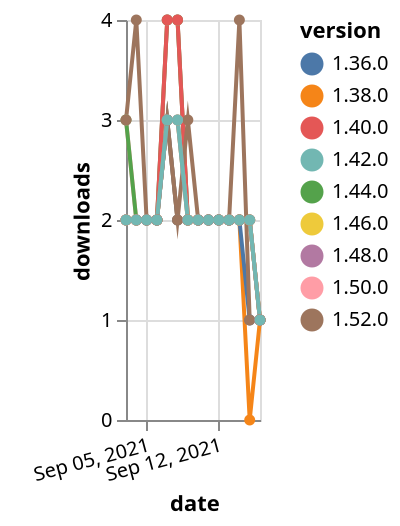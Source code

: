 {"$schema": "https://vega.github.io/schema/vega-lite/v5.json", "description": "A simple bar chart with embedded data.", "data": {"values": [{"date": "2021-09-03", "total": 719, "delta": 3, "version": "1.50.0"}, {"date": "2021-09-04", "total": 721, "delta": 2, "version": "1.50.0"}, {"date": "2021-09-05", "total": 723, "delta": 2, "version": "1.50.0"}, {"date": "2021-09-06", "total": 725, "delta": 2, "version": "1.50.0"}, {"date": "2021-09-07", "total": 729, "delta": 4, "version": "1.50.0"}, {"date": "2021-09-08", "total": 733, "delta": 4, "version": "1.50.0"}, {"date": "2021-09-09", "total": 735, "delta": 2, "version": "1.50.0"}, {"date": "2021-09-10", "total": 737, "delta": 2, "version": "1.50.0"}, {"date": "2021-09-11", "total": 739, "delta": 2, "version": "1.50.0"}, {"date": "2021-09-12", "total": 741, "delta": 2, "version": "1.50.0"}, {"date": "2021-09-13", "total": 743, "delta": 2, "version": "1.50.0"}, {"date": "2021-09-14", "total": 745, "delta": 2, "version": "1.50.0"}, {"date": "2021-09-15", "total": 747, "delta": 2, "version": "1.50.0"}, {"date": "2021-09-16", "total": 748, "delta": 1, "version": "1.50.0"}, {"date": "2021-09-03", "total": 1953, "delta": 3, "version": "1.44.0"}, {"date": "2021-09-04", "total": 1955, "delta": 2, "version": "1.44.0"}, {"date": "2021-09-05", "total": 1957, "delta": 2, "version": "1.44.0"}, {"date": "2021-09-06", "total": 1959, "delta": 2, "version": "1.44.0"}, {"date": "2021-09-07", "total": 1963, "delta": 4, "version": "1.44.0"}, {"date": "2021-09-08", "total": 1967, "delta": 4, "version": "1.44.0"}, {"date": "2021-09-09", "total": 1969, "delta": 2, "version": "1.44.0"}, {"date": "2021-09-10", "total": 1971, "delta": 2, "version": "1.44.0"}, {"date": "2021-09-11", "total": 1973, "delta": 2, "version": "1.44.0"}, {"date": "2021-09-12", "total": 1975, "delta": 2, "version": "1.44.0"}, {"date": "2021-09-13", "total": 1977, "delta": 2, "version": "1.44.0"}, {"date": "2021-09-14", "total": 1979, "delta": 2, "version": "1.44.0"}, {"date": "2021-09-15", "total": 1981, "delta": 2, "version": "1.44.0"}, {"date": "2021-09-16", "total": 1982, "delta": 1, "version": "1.44.0"}, {"date": "2021-09-03", "total": 2659, "delta": 2, "version": "1.38.0"}, {"date": "2021-09-04", "total": 2661, "delta": 2, "version": "1.38.0"}, {"date": "2021-09-05", "total": 2663, "delta": 2, "version": "1.38.0"}, {"date": "2021-09-06", "total": 2665, "delta": 2, "version": "1.38.0"}, {"date": "2021-09-07", "total": 2668, "delta": 3, "version": "1.38.0"}, {"date": "2021-09-08", "total": 2670, "delta": 2, "version": "1.38.0"}, {"date": "2021-09-09", "total": 2672, "delta": 2, "version": "1.38.0"}, {"date": "2021-09-10", "total": 2674, "delta": 2, "version": "1.38.0"}, {"date": "2021-09-11", "total": 2676, "delta": 2, "version": "1.38.0"}, {"date": "2021-09-12", "total": 2678, "delta": 2, "version": "1.38.0"}, {"date": "2021-09-13", "total": 2680, "delta": 2, "version": "1.38.0"}, {"date": "2021-09-14", "total": 2682, "delta": 2, "version": "1.38.0"}, {"date": "2021-09-15", "total": 2682, "delta": 0, "version": "1.38.0"}, {"date": "2021-09-16", "total": 2683, "delta": 1, "version": "1.38.0"}, {"date": "2021-09-03", "total": 2653, "delta": 2, "version": "1.36.0"}, {"date": "2021-09-04", "total": 2655, "delta": 2, "version": "1.36.0"}, {"date": "2021-09-05", "total": 2657, "delta": 2, "version": "1.36.0"}, {"date": "2021-09-06", "total": 2659, "delta": 2, "version": "1.36.0"}, {"date": "2021-09-07", "total": 2662, "delta": 3, "version": "1.36.0"}, {"date": "2021-09-08", "total": 2664, "delta": 2, "version": "1.36.0"}, {"date": "2021-09-09", "total": 2666, "delta": 2, "version": "1.36.0"}, {"date": "2021-09-10", "total": 2668, "delta": 2, "version": "1.36.0"}, {"date": "2021-09-11", "total": 2670, "delta": 2, "version": "1.36.0"}, {"date": "2021-09-12", "total": 2672, "delta": 2, "version": "1.36.0"}, {"date": "2021-09-13", "total": 2674, "delta": 2, "version": "1.36.0"}, {"date": "2021-09-14", "total": 2676, "delta": 2, "version": "1.36.0"}, {"date": "2021-09-15", "total": 2677, "delta": 1, "version": "1.36.0"}, {"date": "2021-09-16", "total": 2678, "delta": 1, "version": "1.36.0"}, {"date": "2021-09-03", "total": 2523, "delta": 2, "version": "1.40.0"}, {"date": "2021-09-04", "total": 2525, "delta": 2, "version": "1.40.0"}, {"date": "2021-09-05", "total": 2527, "delta": 2, "version": "1.40.0"}, {"date": "2021-09-06", "total": 2529, "delta": 2, "version": "1.40.0"}, {"date": "2021-09-07", "total": 2533, "delta": 4, "version": "1.40.0"}, {"date": "2021-09-08", "total": 2537, "delta": 4, "version": "1.40.0"}, {"date": "2021-09-09", "total": 2539, "delta": 2, "version": "1.40.0"}, {"date": "2021-09-10", "total": 2541, "delta": 2, "version": "1.40.0"}, {"date": "2021-09-11", "total": 2543, "delta": 2, "version": "1.40.0"}, {"date": "2021-09-12", "total": 2545, "delta": 2, "version": "1.40.0"}, {"date": "2021-09-13", "total": 2547, "delta": 2, "version": "1.40.0"}, {"date": "2021-09-14", "total": 2549, "delta": 2, "version": "1.40.0"}, {"date": "2021-09-15", "total": 2551, "delta": 2, "version": "1.40.0"}, {"date": "2021-09-16", "total": 2552, "delta": 1, "version": "1.40.0"}, {"date": "2021-09-03", "total": 1475, "delta": 2, "version": "1.46.0"}, {"date": "2021-09-04", "total": 1477, "delta": 2, "version": "1.46.0"}, {"date": "2021-09-05", "total": 1479, "delta": 2, "version": "1.46.0"}, {"date": "2021-09-06", "total": 1481, "delta": 2, "version": "1.46.0"}, {"date": "2021-09-07", "total": 1484, "delta": 3, "version": "1.46.0"}, {"date": "2021-09-08", "total": 1487, "delta": 3, "version": "1.46.0"}, {"date": "2021-09-09", "total": 1489, "delta": 2, "version": "1.46.0"}, {"date": "2021-09-10", "total": 1491, "delta": 2, "version": "1.46.0"}, {"date": "2021-09-11", "total": 1493, "delta": 2, "version": "1.46.0"}, {"date": "2021-09-12", "total": 1495, "delta": 2, "version": "1.46.0"}, {"date": "2021-09-13", "total": 1497, "delta": 2, "version": "1.46.0"}, {"date": "2021-09-14", "total": 1499, "delta": 2, "version": "1.46.0"}, {"date": "2021-09-15", "total": 1501, "delta": 2, "version": "1.46.0"}, {"date": "2021-09-16", "total": 1502, "delta": 1, "version": "1.46.0"}, {"date": "2021-09-03", "total": 233, "delta": 3, "version": "1.52.0"}, {"date": "2021-09-04", "total": 237, "delta": 4, "version": "1.52.0"}, {"date": "2021-09-05", "total": 239, "delta": 2, "version": "1.52.0"}, {"date": "2021-09-06", "total": 241, "delta": 2, "version": "1.52.0"}, {"date": "2021-09-07", "total": 244, "delta": 3, "version": "1.52.0"}, {"date": "2021-09-08", "total": 246, "delta": 2, "version": "1.52.0"}, {"date": "2021-09-09", "total": 249, "delta": 3, "version": "1.52.0"}, {"date": "2021-09-10", "total": 251, "delta": 2, "version": "1.52.0"}, {"date": "2021-09-11", "total": 253, "delta": 2, "version": "1.52.0"}, {"date": "2021-09-12", "total": 255, "delta": 2, "version": "1.52.0"}, {"date": "2021-09-13", "total": 257, "delta": 2, "version": "1.52.0"}, {"date": "2021-09-14", "total": 261, "delta": 4, "version": "1.52.0"}, {"date": "2021-09-15", "total": 262, "delta": 1, "version": "1.52.0"}, {"date": "2021-09-16", "total": 263, "delta": 1, "version": "1.52.0"}, {"date": "2021-09-03", "total": 1012, "delta": 2, "version": "1.48.0"}, {"date": "2021-09-04", "total": 1014, "delta": 2, "version": "1.48.0"}, {"date": "2021-09-05", "total": 1016, "delta": 2, "version": "1.48.0"}, {"date": "2021-09-06", "total": 1018, "delta": 2, "version": "1.48.0"}, {"date": "2021-09-07", "total": 1021, "delta": 3, "version": "1.48.0"}, {"date": "2021-09-08", "total": 1024, "delta": 3, "version": "1.48.0"}, {"date": "2021-09-09", "total": 1026, "delta": 2, "version": "1.48.0"}, {"date": "2021-09-10", "total": 1028, "delta": 2, "version": "1.48.0"}, {"date": "2021-09-11", "total": 1030, "delta": 2, "version": "1.48.0"}, {"date": "2021-09-12", "total": 1032, "delta": 2, "version": "1.48.0"}, {"date": "2021-09-13", "total": 1034, "delta": 2, "version": "1.48.0"}, {"date": "2021-09-14", "total": 1036, "delta": 2, "version": "1.48.0"}, {"date": "2021-09-15", "total": 1038, "delta": 2, "version": "1.48.0"}, {"date": "2021-09-16", "total": 1039, "delta": 1, "version": "1.48.0"}, {"date": "2021-09-03", "total": 2027, "delta": 2, "version": "1.42.0"}, {"date": "2021-09-04", "total": 2029, "delta": 2, "version": "1.42.0"}, {"date": "2021-09-05", "total": 2031, "delta": 2, "version": "1.42.0"}, {"date": "2021-09-06", "total": 2033, "delta": 2, "version": "1.42.0"}, {"date": "2021-09-07", "total": 2036, "delta": 3, "version": "1.42.0"}, {"date": "2021-09-08", "total": 2039, "delta": 3, "version": "1.42.0"}, {"date": "2021-09-09", "total": 2041, "delta": 2, "version": "1.42.0"}, {"date": "2021-09-10", "total": 2043, "delta": 2, "version": "1.42.0"}, {"date": "2021-09-11", "total": 2045, "delta": 2, "version": "1.42.0"}, {"date": "2021-09-12", "total": 2047, "delta": 2, "version": "1.42.0"}, {"date": "2021-09-13", "total": 2049, "delta": 2, "version": "1.42.0"}, {"date": "2021-09-14", "total": 2051, "delta": 2, "version": "1.42.0"}, {"date": "2021-09-15", "total": 2053, "delta": 2, "version": "1.42.0"}, {"date": "2021-09-16", "total": 2054, "delta": 1, "version": "1.42.0"}]}, "width": "container", "mark": {"type": "line", "point": {"filled": true}}, "encoding": {"x": {"field": "date", "type": "temporal", "timeUnit": "yearmonthdate", "title": "date", "axis": {"labelAngle": -15}}, "y": {"field": "delta", "type": "quantitative", "title": "downloads"}, "color": {"field": "version", "type": "nominal"}, "tooltip": {"field": "delta"}}}